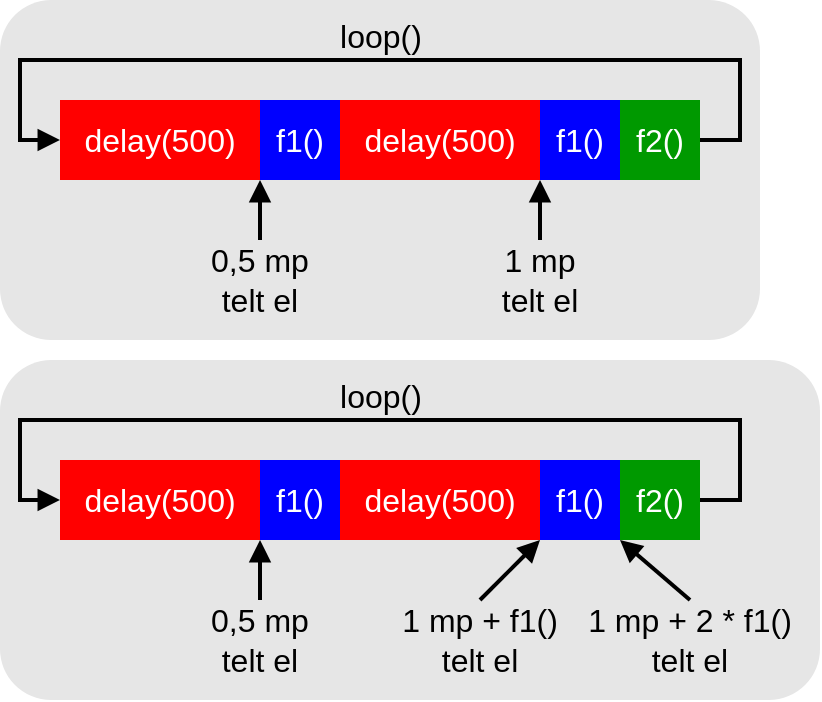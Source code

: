 <mxfile version="14.6.12" type="device"><diagram id="ZCETByWMi3JZpqG0pwFq" name="Page-1"><mxGraphModel dx="813" dy="435" grid="1" gridSize="10" guides="1" tooltips="1" connect="1" arrows="1" fold="1" page="1" pageScale="1" pageWidth="827" pageHeight="1169" math="0" shadow="0"><root><mxCell id="0"/><mxCell id="1" parent="0"/><mxCell id="_ABAr-6jzNTuOEUzC3W5-13" value="" style="rounded=1;whiteSpace=wrap;html=1;fontSize=16;fontColor=#000000;strokeColor=none;fillColor=#E6E6E6;" vertex="1" parent="1"><mxGeometry x="40" y="220" width="410" height="170" as="geometry"/></mxCell><mxCell id="_ABAr-6jzNTuOEUzC3W5-4" value="delay(500)" style="rounded=0;whiteSpace=wrap;html=1;fontSize=16;strokeColor=none;fillColor=#FF0000;fontColor=#FFFFFF;" vertex="1" parent="1"><mxGeometry x="70" y="270" width="100" height="40" as="geometry"/></mxCell><mxCell id="_ABAr-6jzNTuOEUzC3W5-5" value="f1()" style="rounded=0;whiteSpace=wrap;html=1;fontSize=16;strokeColor=none;fontColor=#FFFFFF;fillColor=#0000FF;" vertex="1" parent="1"><mxGeometry x="170" y="270" width="40" height="40" as="geometry"/></mxCell><mxCell id="_ABAr-6jzNTuOEUzC3W5-6" value="delay(500)" style="rounded=0;whiteSpace=wrap;html=1;fontSize=16;strokeColor=none;fillColor=#FF0000;fontColor=#FFFFFF;" vertex="1" parent="1"><mxGeometry x="210" y="270" width="100" height="40" as="geometry"/></mxCell><mxCell id="_ABAr-6jzNTuOEUzC3W5-8" value="loop()" style="edgeStyle=orthogonalEdgeStyle;rounded=0;orthogonalLoop=1;jettySize=auto;html=1;exitX=1;exitY=0.5;exitDx=0;exitDy=0;entryX=0;entryY=0.5;entryDx=0;entryDy=0;fontSize=16;strokeWidth=2;endArrow=block;endFill=1;labelPosition=center;verticalLabelPosition=top;align=center;verticalAlign=bottom;labelBackgroundColor=none;" edge="1" parent="1" source="_ABAr-6jzNTuOEUzC3W5-7" target="_ABAr-6jzNTuOEUzC3W5-4"><mxGeometry relative="1" as="geometry"><Array as="points"><mxPoint x="410" y="290"/><mxPoint x="410" y="250"/><mxPoint x="50" y="250"/><mxPoint x="50" y="290"/></Array><mxPoint as="offset"/></mxGeometry></mxCell><mxCell id="_ABAr-6jzNTuOEUzC3W5-7" value="f2()" style="rounded=0;whiteSpace=wrap;html=1;fontSize=16;strokeColor=none;fillColor=#009900;fontColor=#FFFFFF;" vertex="1" parent="1"><mxGeometry x="350" y="270" width="40" height="40" as="geometry"/></mxCell><mxCell id="_ABAr-6jzNTuOEUzC3W5-11" style="edgeStyle=orthogonalEdgeStyle;rounded=0;orthogonalLoop=1;jettySize=auto;html=1;exitX=0.5;exitY=0;exitDx=0;exitDy=0;entryX=0;entryY=1;entryDx=0;entryDy=0;fontSize=16;fontColor=#000000;endArrow=block;endFill=1;strokeWidth=2;" edge="1" parent="1" source="_ABAr-6jzNTuOEUzC3W5-9" target="_ABAr-6jzNTuOEUzC3W5-5"><mxGeometry relative="1" as="geometry"><Array as="points"><mxPoint x="170" y="340"/><mxPoint x="170" y="340"/></Array></mxGeometry></mxCell><mxCell id="_ABAr-6jzNTuOEUzC3W5-9" value="0,5 mp&lt;br&gt;telt el" style="text;html=1;strokeColor=none;fillColor=none;align=center;verticalAlign=middle;whiteSpace=wrap;rounded=0;fontSize=16;" vertex="1" parent="1"><mxGeometry x="130" y="340" width="80" height="40" as="geometry"/></mxCell><mxCell id="_ABAr-6jzNTuOEUzC3W5-34" value="f1()" style="rounded=0;whiteSpace=wrap;html=1;fontSize=16;strokeColor=none;fontColor=#FFFFFF;fillColor=#0000FF;" vertex="1" parent="1"><mxGeometry x="310" y="270" width="40" height="40" as="geometry"/></mxCell><mxCell id="_ABAr-6jzNTuOEUzC3W5-58" style="rounded=0;orthogonalLoop=1;jettySize=auto;html=1;exitX=0.5;exitY=0;exitDx=0;exitDy=0;entryX=0;entryY=1;entryDx=0;entryDy=0;labelBackgroundColor=none;fontSize=16;fontColor=#000000;endArrow=block;endFill=1;strokeWidth=2;" edge="1" parent="1" source="_ABAr-6jzNTuOEUzC3W5-56" target="_ABAr-6jzNTuOEUzC3W5-34"><mxGeometry relative="1" as="geometry"/></mxCell><mxCell id="_ABAr-6jzNTuOEUzC3W5-56" value="1 mp + f1()&lt;br&gt;telt el" style="text;html=1;strokeColor=none;fillColor=none;align=center;verticalAlign=middle;whiteSpace=wrap;rounded=0;fontSize=16;" vertex="1" parent="1"><mxGeometry x="240" y="340" width="80" height="40" as="geometry"/></mxCell><mxCell id="_ABAr-6jzNTuOEUzC3W5-59" style="edgeStyle=none;rounded=0;orthogonalLoop=1;jettySize=auto;html=1;exitX=0.5;exitY=0;exitDx=0;exitDy=0;entryX=0;entryY=1;entryDx=0;entryDy=0;labelBackgroundColor=none;fontSize=16;fontColor=#000000;endArrow=block;endFill=1;strokeWidth=2;" edge="1" parent="1" source="_ABAr-6jzNTuOEUzC3W5-57" target="_ABAr-6jzNTuOEUzC3W5-7"><mxGeometry relative="1" as="geometry"/></mxCell><mxCell id="_ABAr-6jzNTuOEUzC3W5-57" value="1 mp + 2 * f1()&lt;br&gt;telt el" style="text;html=1;strokeColor=none;fillColor=none;align=center;verticalAlign=middle;whiteSpace=wrap;rounded=0;fontSize=16;" vertex="1" parent="1"><mxGeometry x="330" y="340" width="110" height="40" as="geometry"/></mxCell><mxCell id="_ABAr-6jzNTuOEUzC3W5-60" value="" style="rounded=1;whiteSpace=wrap;html=1;fontSize=16;fontColor=#000000;strokeColor=none;fillColor=#E6E6E6;" vertex="1" parent="1"><mxGeometry x="40" y="40" width="380" height="170" as="geometry"/></mxCell><mxCell id="_ABAr-6jzNTuOEUzC3W5-61" value="delay(500)" style="rounded=0;whiteSpace=wrap;html=1;fontSize=16;strokeColor=none;fillColor=#FF0000;fontColor=#FFFFFF;" vertex="1" parent="1"><mxGeometry x="70" y="90" width="100" height="40" as="geometry"/></mxCell><mxCell id="_ABAr-6jzNTuOEUzC3W5-62" value="f1()" style="rounded=0;whiteSpace=wrap;html=1;fontSize=16;strokeColor=none;fontColor=#FFFFFF;fillColor=#0000FF;" vertex="1" parent="1"><mxGeometry x="170" y="90" width="40" height="40" as="geometry"/></mxCell><mxCell id="_ABAr-6jzNTuOEUzC3W5-63" value="delay(500)" style="rounded=0;whiteSpace=wrap;html=1;fontSize=16;strokeColor=none;fillColor=#FF0000;fontColor=#FFFFFF;" vertex="1" parent="1"><mxGeometry x="210" y="90" width="100" height="40" as="geometry"/></mxCell><mxCell id="_ABAr-6jzNTuOEUzC3W5-64" value="loop()" style="edgeStyle=orthogonalEdgeStyle;rounded=0;orthogonalLoop=1;jettySize=auto;html=1;exitX=1;exitY=0.5;exitDx=0;exitDy=0;entryX=0;entryY=0.5;entryDx=0;entryDy=0;fontSize=16;strokeWidth=2;endArrow=block;endFill=1;labelPosition=center;verticalLabelPosition=top;align=center;verticalAlign=bottom;labelBackgroundColor=none;" edge="1" parent="1" source="_ABAr-6jzNTuOEUzC3W5-65" target="_ABAr-6jzNTuOEUzC3W5-61"><mxGeometry relative="1" as="geometry"><Array as="points"><mxPoint x="410" y="110"/><mxPoint x="410" y="70"/><mxPoint x="50" y="70"/><mxPoint x="50" y="110"/></Array><mxPoint as="offset"/></mxGeometry></mxCell><mxCell id="_ABAr-6jzNTuOEUzC3W5-65" value="f2()" style="rounded=0;whiteSpace=wrap;html=1;fontSize=16;strokeColor=none;fillColor=#009900;fontColor=#FFFFFF;" vertex="1" parent="1"><mxGeometry x="350" y="90" width="40" height="40" as="geometry"/></mxCell><mxCell id="_ABAr-6jzNTuOEUzC3W5-66" style="edgeStyle=orthogonalEdgeStyle;rounded=0;orthogonalLoop=1;jettySize=auto;html=1;exitX=0.5;exitY=0;exitDx=0;exitDy=0;entryX=0;entryY=1;entryDx=0;entryDy=0;fontSize=16;fontColor=#000000;endArrow=block;endFill=1;strokeWidth=2;" edge="1" parent="1" source="_ABAr-6jzNTuOEUzC3W5-67" target="_ABAr-6jzNTuOEUzC3W5-62"><mxGeometry relative="1" as="geometry"><Array as="points"><mxPoint x="170" y="160"/><mxPoint x="170" y="160"/></Array></mxGeometry></mxCell><mxCell id="_ABAr-6jzNTuOEUzC3W5-67" value="0,5 mp&lt;br&gt;telt el" style="text;html=1;strokeColor=none;fillColor=none;align=center;verticalAlign=middle;whiteSpace=wrap;rounded=0;fontSize=16;" vertex="1" parent="1"><mxGeometry x="130" y="160" width="80" height="40" as="geometry"/></mxCell><mxCell id="_ABAr-6jzNTuOEUzC3W5-68" value="f1()" style="rounded=0;whiteSpace=wrap;html=1;fontSize=16;strokeColor=none;fontColor=#FFFFFF;fillColor=#0000FF;" vertex="1" parent="1"><mxGeometry x="310" y="90" width="40" height="40" as="geometry"/></mxCell><mxCell id="_ABAr-6jzNTuOEUzC3W5-69" style="rounded=0;orthogonalLoop=1;jettySize=auto;html=1;exitX=0.5;exitY=0;exitDx=0;exitDy=0;entryX=0;entryY=1;entryDx=0;entryDy=0;labelBackgroundColor=none;fontSize=16;fontColor=#000000;endArrow=block;endFill=1;strokeWidth=2;" edge="1" parent="1" source="_ABAr-6jzNTuOEUzC3W5-70" target="_ABAr-6jzNTuOEUzC3W5-68"><mxGeometry relative="1" as="geometry"/></mxCell><mxCell id="_ABAr-6jzNTuOEUzC3W5-70" value="1 mp&lt;br&gt;telt el" style="text;html=1;strokeColor=none;fillColor=none;align=center;verticalAlign=middle;whiteSpace=wrap;rounded=0;fontSize=16;" vertex="1" parent="1"><mxGeometry x="270" y="160" width="80" height="40" as="geometry"/></mxCell></root></mxGraphModel></diagram></mxfile>
